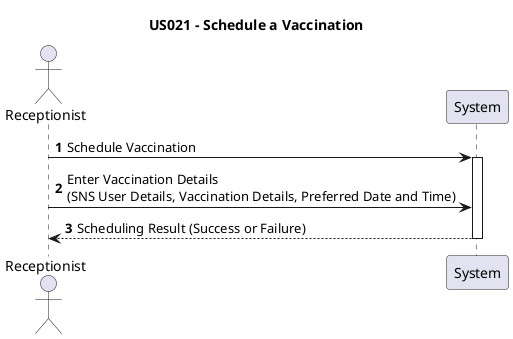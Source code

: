 @startuml
title US021 - Schedule a Vaccination
autonumber
actor Receptionist as Reception

Reception -> System: Schedule Vaccination
activate System

' Receptionist provides details for the vaccination scheduling
Reception -> System: Enter Vaccination Details\n(SNS User Details, Vaccination Details, Preferred Date and Time)

' System processes the request and confirms the vaccination scheduling
System --> Reception: Scheduling Result (Success or Failure)

deactivate System
@enduml
